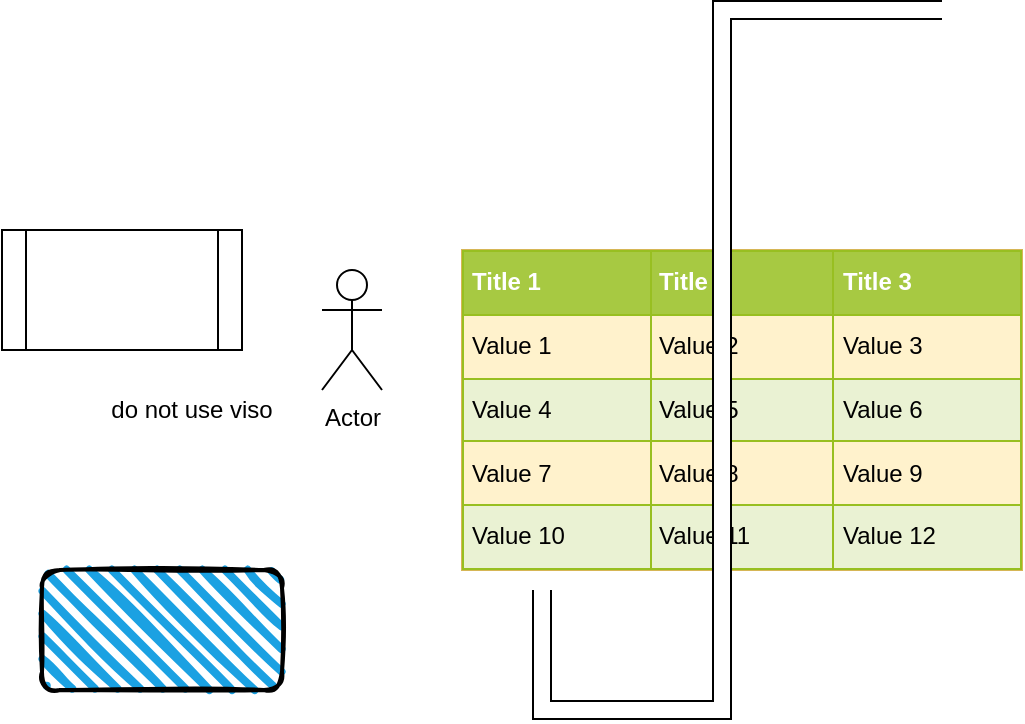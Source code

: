 <mxfile version="13.10.4" type="github">
  <diagram id="zTyWlYlwpJKMDHYmPhA3" name="Page-1">
    <mxGraphModel dx="1422" dy="745" grid="1" gridSize="10" guides="1" tooltips="1" connect="1" arrows="1" fold="1" page="1" pageScale="1" pageWidth="850" pageHeight="1100" math="0" shadow="0">
      <root>
        <mxCell id="zRJStHCVlyiV3vxn_Nqu-0" />
        <mxCell id="zRJStHCVlyiV3vxn_Nqu-1" parent="zRJStHCVlyiV3vxn_Nqu-0" />
        <mxCell id="fvVQPX7-u2wcDngcCuVq-0" value="" style="shape=process;whiteSpace=wrap;html=1;backgroundOutline=1;" vertex="1" parent="zRJStHCVlyiV3vxn_Nqu-1">
          <mxGeometry x="190" y="430" width="120" height="60" as="geometry" />
        </mxCell>
        <mxCell id="fvVQPX7-u2wcDngcCuVq-1" value="do not use viso" style="text;html=1;strokeColor=none;fillColor=none;align=center;verticalAlign=middle;whiteSpace=wrap;rounded=0;" vertex="1" parent="zRJStHCVlyiV3vxn_Nqu-1">
          <mxGeometry x="240" y="510" width="90" height="20" as="geometry" />
        </mxCell>
        <mxCell id="fvVQPX7-u2wcDngcCuVq-3" value="Actor" style="shape=umlActor;verticalLabelPosition=bottom;verticalAlign=top;html=1;outlineConnect=0;" vertex="1" parent="zRJStHCVlyiV3vxn_Nqu-1">
          <mxGeometry x="350" y="450" width="30" height="60" as="geometry" />
        </mxCell>
        <mxCell id="fvVQPX7-u2wcDngcCuVq-17" value="" style="rounded=1;whiteSpace=wrap;html=1;strokeWidth=2;fillWeight=4;hachureGap=8;hachureAngle=45;fillColor=#1ba1e2;sketch=1;" vertex="1" parent="zRJStHCVlyiV3vxn_Nqu-1">
          <mxGeometry x="210" y="600" width="120" height="60" as="geometry" />
        </mxCell>
        <mxCell id="fvVQPX7-u2wcDngcCuVq-18" value="&lt;table border=&quot;1&quot; width=&quot;100%&quot; height=&quot;100%&quot; cellpadding=&quot;4&quot; style=&quot;width:100%;height:100%;border-collapse:collapse;&quot;&gt;&lt;tr style=&quot;background-color:#A7C942;color:#ffffff;border:1px solid #98bf21;&quot;&gt;&lt;th align=&quot;left&quot;&gt;Title 1&lt;/th&gt;&lt;th align=&quot;left&quot;&gt;Title 2&lt;/th&gt;&lt;th align=&quot;left&quot;&gt;Title 3&lt;/th&gt;&lt;/tr&gt;&lt;tr style=&quot;border:1px solid #98bf21;&quot;&gt;&lt;td&gt;Value 1&lt;/td&gt;&lt;td&gt;Value 2&lt;/td&gt;&lt;td&gt;Value 3&lt;/td&gt;&lt;/tr&gt;&lt;tr style=&quot;background-color:#EAF2D3;border:1px solid #98bf21;&quot;&gt;&lt;td&gt;Value 4&lt;/td&gt;&lt;td&gt;Value 5&lt;/td&gt;&lt;td&gt;Value 6&lt;/td&gt;&lt;/tr&gt;&lt;tr style=&quot;border:1px solid #98bf21;&quot;&gt;&lt;td&gt;Value 7&lt;/td&gt;&lt;td&gt;Value 8&lt;/td&gt;&lt;td&gt;Value 9&lt;/td&gt;&lt;/tr&gt;&lt;tr style=&quot;background-color:#EAF2D3;border:1px solid #98bf21;&quot;&gt;&lt;td&gt;Value 10&lt;/td&gt;&lt;td&gt;Value 11&lt;/td&gt;&lt;td&gt;Value 12&lt;/td&gt;&lt;/tr&gt;&lt;/table&gt;" style="text;html=1;strokeColor=#d6b656;fillColor=#fff2cc;overflow=fill;rounded=0;" vertex="1" parent="zRJStHCVlyiV3vxn_Nqu-1">
          <mxGeometry x="420" y="440" width="280" height="160" as="geometry" />
        </mxCell>
        <mxCell id="fvVQPX7-u2wcDngcCuVq-19" value="" style="shape=filledEdge;rounded=0;fixDash=1;endArrow=none;strokeWidth=10;fillColor=#ffffff;edgeStyle=orthogonalEdgeStyle;" edge="1" parent="zRJStHCVlyiV3vxn_Nqu-1">
          <mxGeometry width="60" height="40" relative="1" as="geometry">
            <mxPoint x="460" y="610" as="sourcePoint" />
            <mxPoint x="660" y="320" as="targetPoint" />
            <Array as="points">
              <mxPoint x="550" y="670" />
            </Array>
          </mxGeometry>
        </mxCell>
      </root>
    </mxGraphModel>
  </diagram>
</mxfile>
